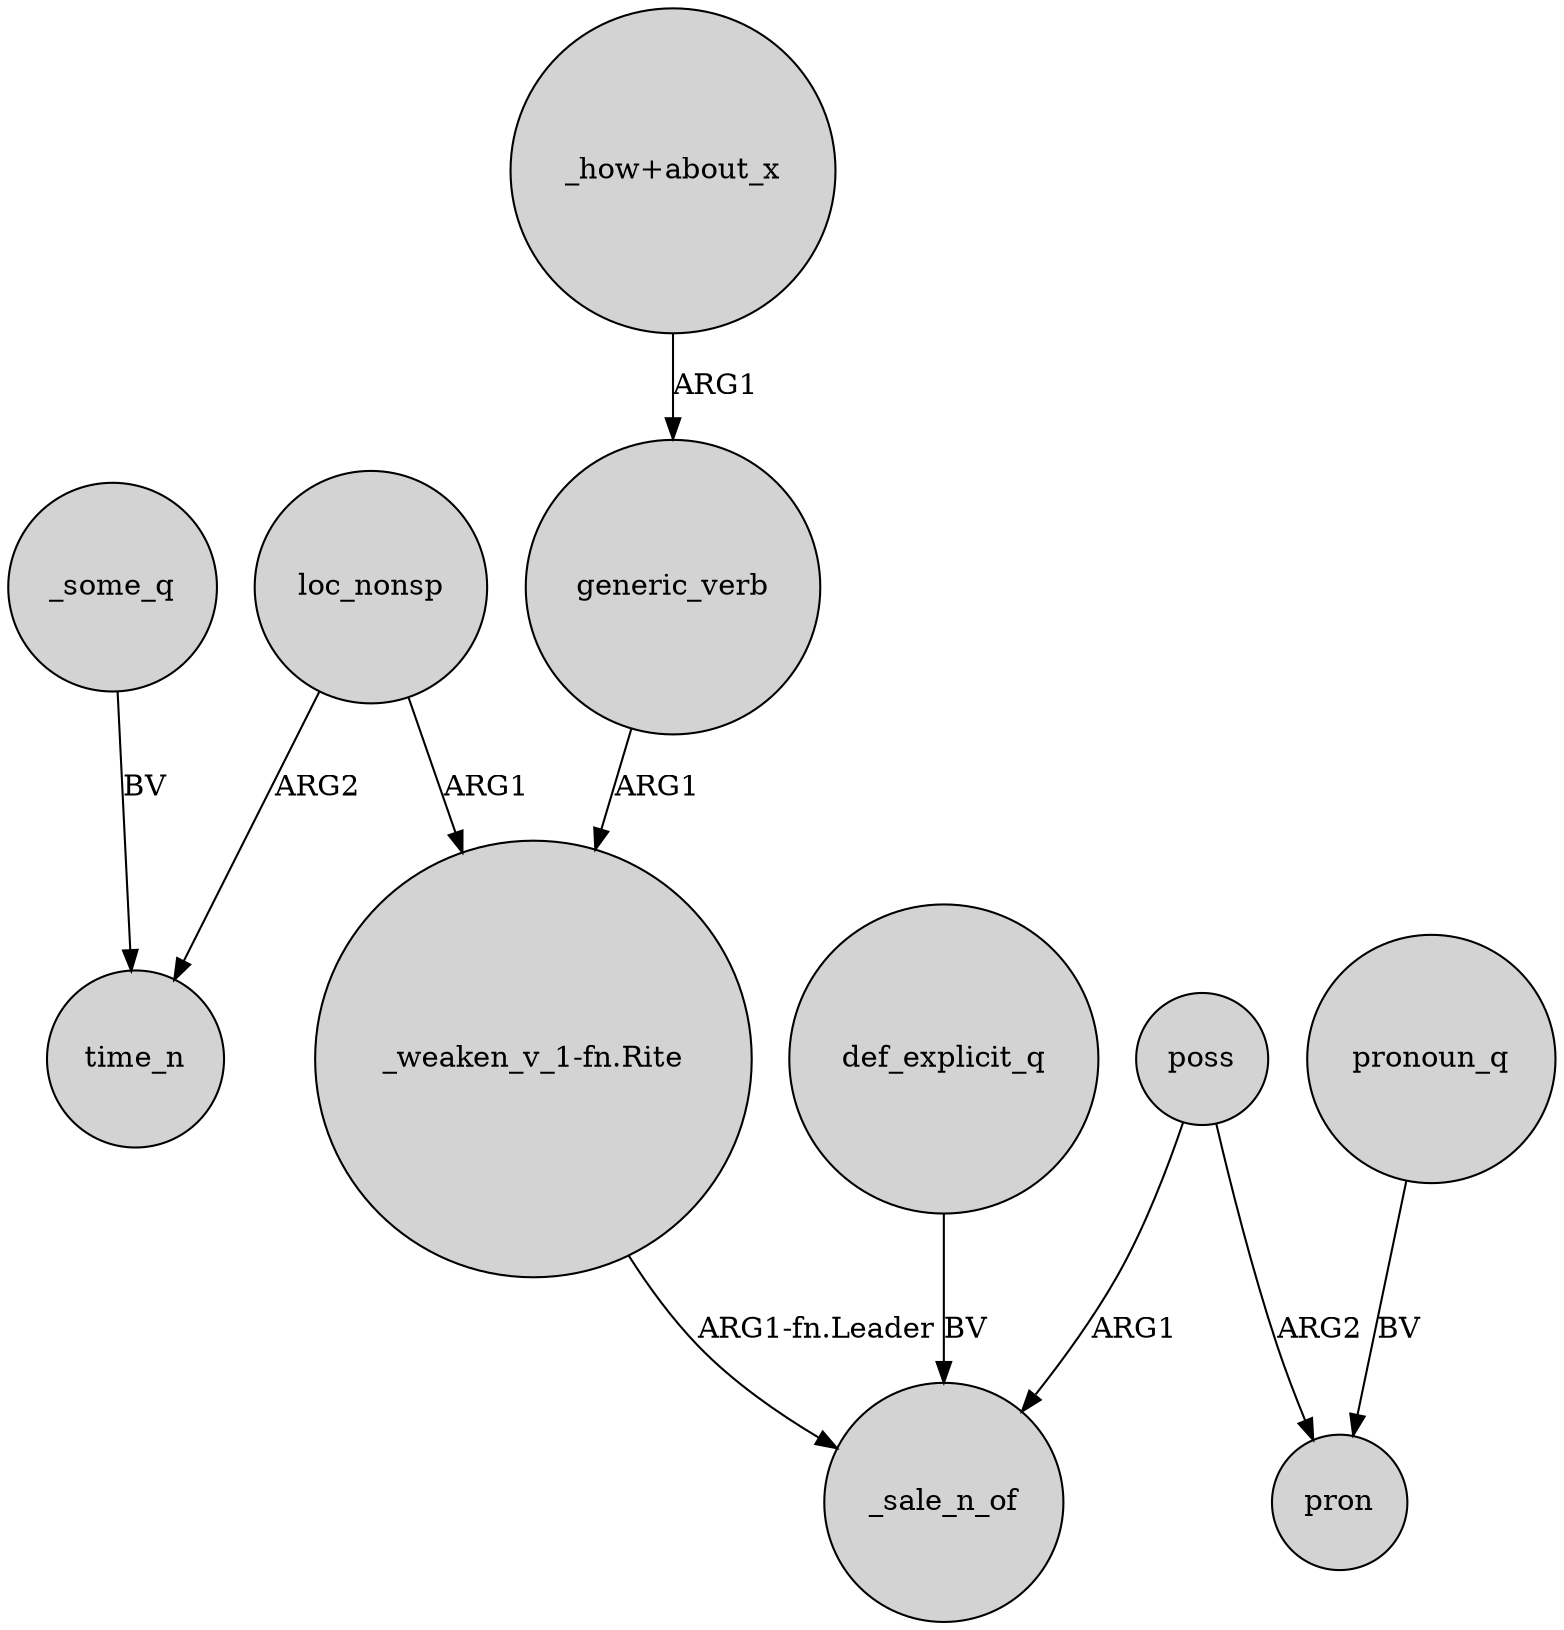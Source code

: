 digraph {
	node [shape=circle style=filled]
	_some_q -> time_n [label=BV]
	generic_verb -> "_weaken_v_1-fn.Rite" [label=ARG1]
	loc_nonsp -> time_n [label=ARG2]
	loc_nonsp -> "_weaken_v_1-fn.Rite" [label=ARG1]
	"_weaken_v_1-fn.Rite" -> _sale_n_of [label="ARG1-fn.Leader"]
	pronoun_q -> pron [label=BV]
	"_how+about_x" -> generic_verb [label=ARG1]
	poss -> _sale_n_of [label=ARG1]
	def_explicit_q -> _sale_n_of [label=BV]
	poss -> pron [label=ARG2]
}
